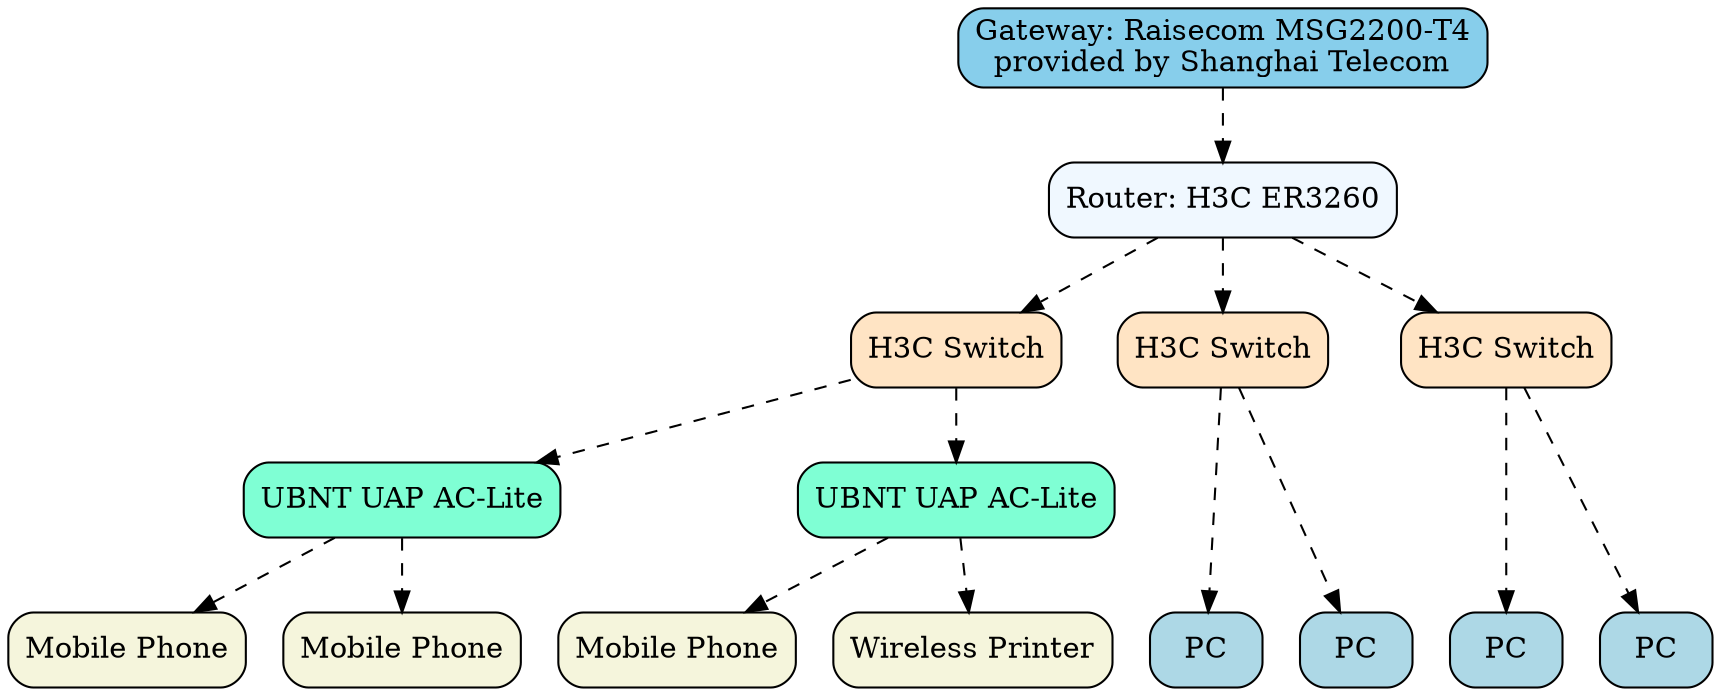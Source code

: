 digraph {
    edge [style="dashed"];
    node [shape="box", style="rounded,filled", fillcolor="skyblue"]
        gateway[label="Gateway: Raisecom MSG2200-T4\nprovided by Shanghai Telecom"];

    node [shape="box", style="rounded,filled", fillcolor="aliceblue"]
        router[label="Router: H3C ER3260"];

    node [shape="box", style="rounded,filled", fillcolor="bisque"]
        switch_1[label="H3C Switch"];
        switch_2[label="H3C Switch"];
        switch_3[label="H3C Switch"];

    node [shape="box", style="rounded,filled", fillcolor="aquamarine"]
        uap_1[label="UBNT UAP AC-Lite"];
        uap_2[label="UBNT UAP AC-Lite"];
        
    node [shape="box", style="rounded,filled", fillcolor="lightblue"]
        pc_1[label="PC"];
        pc_2[label="PC"];    
        pc_3[label="PC"];
        pc_4[label="PC"];

    node [shape="box", style="rounded,filled", fillcolor="beige"]
        mobile_phone_1[label="Mobile Phone"];
        mobile_phone_2[label="Mobile Phone"];
        mobile_phone_3[label="Mobile Phone"];
        wireless_printer[label="Wireless Printer"];

    gateway->router;

    router->switch_1;
    router->switch_2;
    router->switch_3;

    switch_1->uap_1;
    switch_1->uap_2;

    uap_1->mobile_phone_1;
    uap_1->mobile_phone_2;
    uap_2->mobile_phone_3;
    uap_2->wireless_printer;

    switch_2->pc_1;
    switch_2->pc_2;
    switch_3->pc_3;
    switch_3->pc_4;

    {rank=same switch_1 switch_2 switch_3}
    {rank=same uap_1 uap_2}
    {rank=same mobile_phone_1 mobile_phone_2 mobile_phone_3 wireless_printer pc_1 pc_2 pc_3 pc_4}
    {rank=max mobile_phone_1}
}
